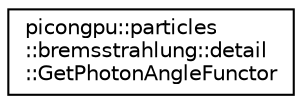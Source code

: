 digraph "Graphical Class Hierarchy"
{
 // LATEX_PDF_SIZE
  edge [fontname="Helvetica",fontsize="10",labelfontname="Helvetica",labelfontsize="10"];
  node [fontname="Helvetica",fontsize="10",shape=record];
  rankdir="LR";
  Node0 [label="picongpu::particles\l::bremsstrahlung::detail\l::GetPhotonAngleFunctor",height=0.2,width=0.4,color="black", fillcolor="white", style="filled",URL="$structpicongpu_1_1particles_1_1bremsstrahlung_1_1detail_1_1_get_photon_angle_functor.html",tooltip="Functor mapping delta to the photon emission polar angle theta, where delta is a uniformly distribute..."];
}
